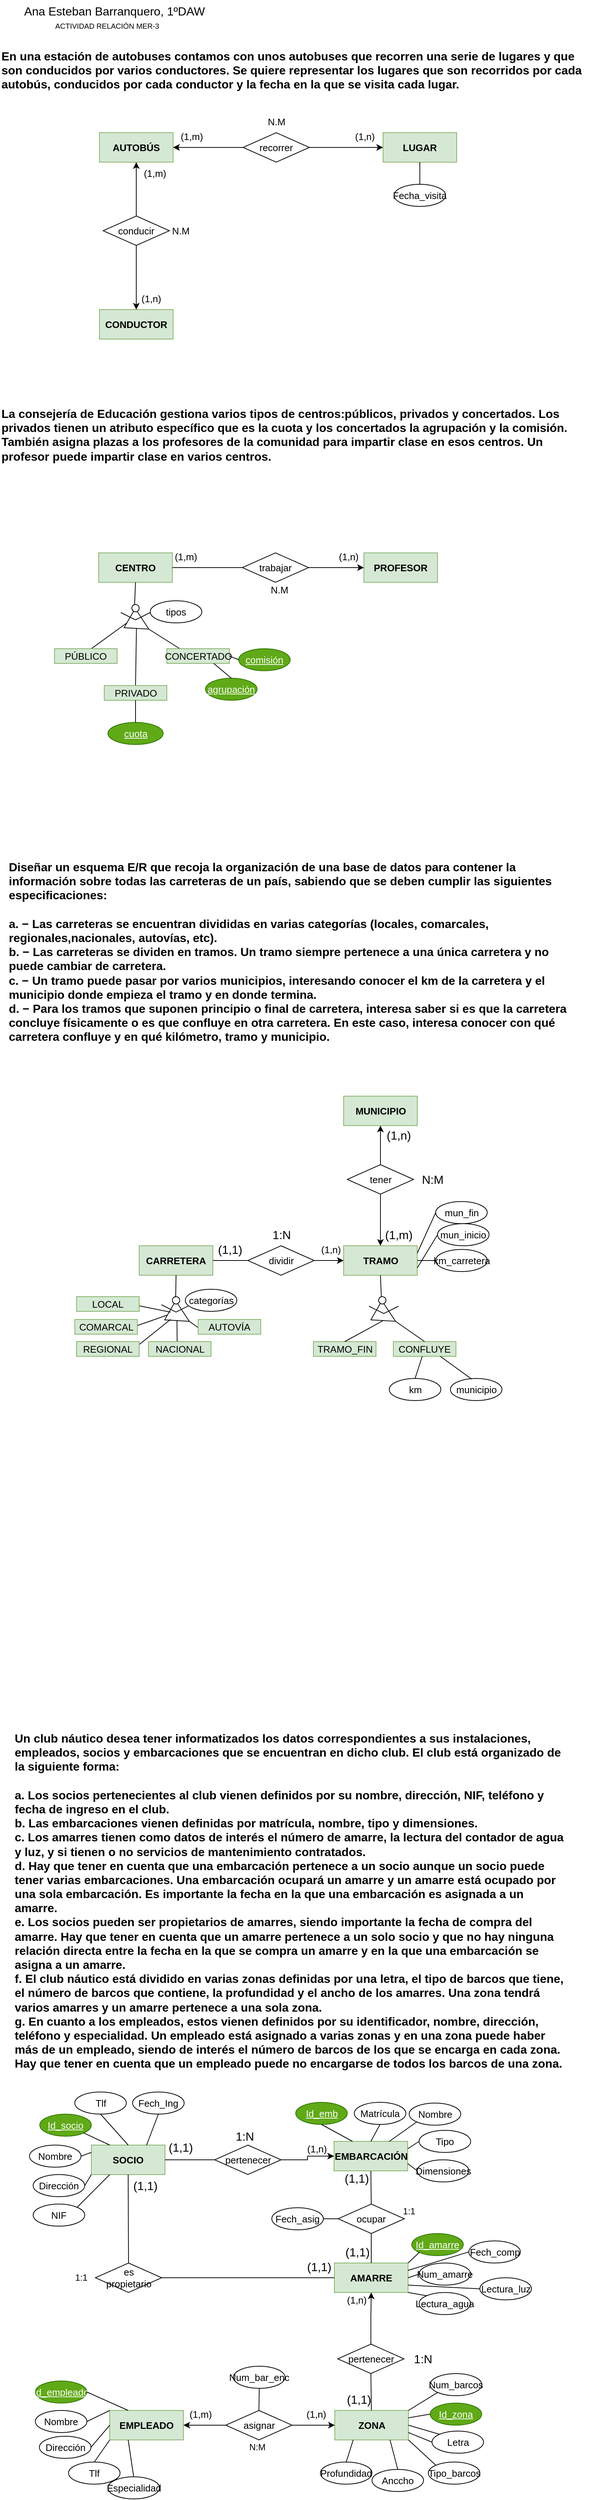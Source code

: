 <mxfile version="24.7.8">
  <diagram name="Página-1" id="GBdsa6oY2ruxOQK7lMJR">
    <mxGraphModel dx="1434" dy="844" grid="1" gridSize="10" guides="1" tooltips="1" connect="1" arrows="1" fold="1" page="1" pageScale="1" pageWidth="827" pageHeight="1169" math="0" shadow="0">
      <root>
        <mxCell id="0" />
        <mxCell id="1" parent="0" />
        <mxCell id="sHLRZq4tkxPOw2pTHBbe-1" value="En una estación de autobuses contamos con unos autobuses que recorren una serie de lugares y que son conducidos por varios conductores. Se quiere representar los lugares que son recorridos por cada autobús, conducidos por cada conductor y la fecha en la que se visita cada lugar." style="text;whiteSpace=wrap;html=1;fontSize=16;fontStyle=1" parent="1" vertex="1">
          <mxGeometry x="20" y="100" width="800" height="70" as="geometry" />
        </mxCell>
        <mxCell id="sHLRZq4tkxPOw2pTHBbe-2" value="Ana Esteban Barranquero, 1ºDAW" style="text;html=1;align=center;verticalAlign=middle;resizable=0;points=[];autosize=1;strokeColor=none;fillColor=none;fontSize=16;" parent="1" vertex="1">
          <mxGeometry x="40" y="40" width="270" height="30" as="geometry" />
        </mxCell>
        <mxCell id="sHLRZq4tkxPOw2pTHBbe-3" value="ACTIVIDAD RELACIÓN MER-3" style="text;html=1;align=center;verticalAlign=middle;resizable=0;points=[];autosize=1;strokeColor=none;fillColor=none;fontSize=10;" parent="1" vertex="1">
          <mxGeometry x="85" y="60" width="160" height="30" as="geometry" />
        </mxCell>
        <mxCell id="sHLRZq4tkxPOw2pTHBbe-4" value="CONDUCTOR" style="whiteSpace=wrap;html=1;align=center;fontSize=13;fillColor=#d5e8d4;strokeColor=#82b366;fontStyle=1" parent="1" vertex="1">
          <mxGeometry x="155" y="460" width="100" height="40" as="geometry" />
        </mxCell>
        <mxCell id="sHLRZq4tkxPOw2pTHBbe-5" value="AUTOBÚS" style="whiteSpace=wrap;html=1;align=center;fontSize=13;fillColor=#d5e8d4;strokeColor=#82b366;fontStyle=1" parent="1" vertex="1">
          <mxGeometry x="155" y="220" width="100" height="40" as="geometry" />
        </mxCell>
        <mxCell id="sHLRZq4tkxPOw2pTHBbe-6" value="LUGAR" style="whiteSpace=wrap;html=1;align=center;fontSize=13;fillColor=#d5e8d4;strokeColor=#82b366;fontStyle=1" parent="1" vertex="1">
          <mxGeometry x="540" y="220" width="100" height="40" as="geometry" />
        </mxCell>
        <mxCell id="sHLRZq4tkxPOw2pTHBbe-7" value="recorrer" style="shape=rhombus;perimeter=rhombusPerimeter;whiteSpace=wrap;html=1;align=center;fontSize=13;" parent="1" vertex="1">
          <mxGeometry x="350" y="220" width="90" height="40" as="geometry" />
        </mxCell>
        <mxCell id="sHLRZq4tkxPOw2pTHBbe-8" value="conducir" style="shape=rhombus;perimeter=rhombusPerimeter;whiteSpace=wrap;html=1;align=center;fontSize=13;" parent="1" vertex="1">
          <mxGeometry x="160" y="333" width="90" height="40" as="geometry" />
        </mxCell>
        <mxCell id="sHLRZq4tkxPOw2pTHBbe-10" value="" style="endArrow=classic;html=1;rounded=0;fontSize=13;exitX=1;exitY=0.5;exitDx=0;exitDy=0;entryX=0;entryY=0.5;entryDx=0;entryDy=0;" parent="1" source="sHLRZq4tkxPOw2pTHBbe-7" target="sHLRZq4tkxPOw2pTHBbe-6" edge="1">
          <mxGeometry width="50" height="50" relative="1" as="geometry">
            <mxPoint x="450" y="360" as="sourcePoint" />
            <mxPoint x="500" y="310" as="targetPoint" />
          </mxGeometry>
        </mxCell>
        <mxCell id="sHLRZq4tkxPOw2pTHBbe-11" value="(1,n)" style="text;html=1;align=center;verticalAlign=middle;resizable=0;points=[];autosize=1;strokeColor=none;fillColor=none;fontSize=13;" parent="1" vertex="1">
          <mxGeometry x="490" y="210" width="50" height="30" as="geometry" />
        </mxCell>
        <mxCell id="sHLRZq4tkxPOw2pTHBbe-12" value="" style="endArrow=classic;html=1;rounded=0;fontSize=13;exitX=0;exitY=0.5;exitDx=0;exitDy=0;entryX=1;entryY=0.5;entryDx=0;entryDy=0;" parent="1" source="sHLRZq4tkxPOw2pTHBbe-7" target="sHLRZq4tkxPOw2pTHBbe-5" edge="1">
          <mxGeometry width="50" height="50" relative="1" as="geometry">
            <mxPoint x="450" y="360" as="sourcePoint" />
            <mxPoint x="500" y="310" as="targetPoint" />
          </mxGeometry>
        </mxCell>
        <mxCell id="sHLRZq4tkxPOw2pTHBbe-13" value="(1,m)" style="text;html=1;align=center;verticalAlign=middle;resizable=0;points=[];autosize=1;strokeColor=none;fillColor=none;fontSize=13;" parent="1" vertex="1">
          <mxGeometry x="255" y="210" width="50" height="30" as="geometry" />
        </mxCell>
        <mxCell id="sHLRZq4tkxPOw2pTHBbe-14" value="N.M" style="text;html=1;align=center;verticalAlign=middle;resizable=0;points=[];autosize=1;strokeColor=none;fillColor=none;fontSize=13;" parent="1" vertex="1">
          <mxGeometry x="370" y="190" width="50" height="30" as="geometry" />
        </mxCell>
        <mxCell id="sHLRZq4tkxPOw2pTHBbe-15" value="" style="endArrow=classic;html=1;rounded=0;fontSize=13;exitX=0.5;exitY=1;exitDx=0;exitDy=0;" parent="1" source="sHLRZq4tkxPOw2pTHBbe-8" target="sHLRZq4tkxPOw2pTHBbe-4" edge="1">
          <mxGeometry width="50" height="50" relative="1" as="geometry">
            <mxPoint x="450" y="360" as="sourcePoint" />
            <mxPoint x="500" y="310" as="targetPoint" />
          </mxGeometry>
        </mxCell>
        <mxCell id="sHLRZq4tkxPOw2pTHBbe-16" value="(1,n)" style="text;html=1;align=center;verticalAlign=middle;resizable=0;points=[];autosize=1;strokeColor=none;fillColor=none;fontSize=13;" parent="1" vertex="1">
          <mxGeometry x="200" y="430" width="50" height="30" as="geometry" />
        </mxCell>
        <mxCell id="sHLRZq4tkxPOw2pTHBbe-17" value="" style="endArrow=classic;html=1;rounded=0;fontSize=13;exitX=0.5;exitY=0;exitDx=0;exitDy=0;entryX=0.5;entryY=1;entryDx=0;entryDy=0;" parent="1" source="sHLRZq4tkxPOw2pTHBbe-8" target="sHLRZq4tkxPOw2pTHBbe-5" edge="1">
          <mxGeometry width="50" height="50" relative="1" as="geometry">
            <mxPoint x="450" y="360" as="sourcePoint" />
            <mxPoint x="500" y="310" as="targetPoint" />
          </mxGeometry>
        </mxCell>
        <mxCell id="sHLRZq4tkxPOw2pTHBbe-18" value="(1,m)" style="text;html=1;align=center;verticalAlign=middle;resizable=0;points=[];autosize=1;strokeColor=none;fillColor=none;fontSize=13;" parent="1" vertex="1">
          <mxGeometry x="205" y="260" width="50" height="30" as="geometry" />
        </mxCell>
        <mxCell id="sHLRZq4tkxPOw2pTHBbe-19" value="N.M" style="text;html=1;align=center;verticalAlign=middle;resizable=0;points=[];autosize=1;strokeColor=none;fillColor=none;fontSize=13;" parent="1" vertex="1">
          <mxGeometry x="240" y="338" width="50" height="30" as="geometry" />
        </mxCell>
        <mxCell id="sHLRZq4tkxPOw2pTHBbe-24" value="Fecha_visita" style="ellipse;whiteSpace=wrap;html=1;align=center;fontSize=13;" parent="1" vertex="1">
          <mxGeometry x="555" y="290" width="70" height="30" as="geometry" />
        </mxCell>
        <mxCell id="sHLRZq4tkxPOw2pTHBbe-36" value="" style="endArrow=none;html=1;rounded=0;fontSize=13;exitX=0.5;exitY=1;exitDx=0;exitDy=0;entryX=0.5;entryY=0;entryDx=0;entryDy=0;" parent="1" source="sHLRZq4tkxPOw2pTHBbe-6" target="sHLRZq4tkxPOw2pTHBbe-24" edge="1">
          <mxGeometry relative="1" as="geometry">
            <mxPoint x="390" y="340" as="sourcePoint" />
            <mxPoint x="550" y="340" as="targetPoint" />
          </mxGeometry>
        </mxCell>
        <mxCell id="sHLRZq4tkxPOw2pTHBbe-39" value="La consejería de Educación gestiona varios tipos de centros:públicos, privados y concertados. Los privados tienen un atributo específico que es la cuota y los concertados la agrupación y la comisión. También asigna plazas a los profesores de la comunidad para impartir clase en esos centros. Un profesor puede impartir clase en varios centros." style="text;whiteSpace=wrap;html=1;fontSize=16;fontStyle=1" parent="1" vertex="1">
          <mxGeometry x="20" y="585" width="780" height="90" as="geometry" />
        </mxCell>
        <mxCell id="sHLRZq4tkxPOw2pTHBbe-40" value="CENTRO" style="whiteSpace=wrap;html=1;align=center;fontSize=13;fillColor=#d5e8d4;strokeColor=#82b366;fontStyle=1" parent="1" vertex="1">
          <mxGeometry x="154" y="790" width="100" height="40" as="geometry" />
        </mxCell>
        <mxCell id="sHLRZq4tkxPOw2pTHBbe-41" value="PROFESOR" style="whiteSpace=wrap;html=1;align=center;fontSize=13;fillColor=#d5e8d4;strokeColor=#82b366;fontStyle=1" parent="1" vertex="1">
          <mxGeometry x="514" y="790" width="100" height="40" as="geometry" />
        </mxCell>
        <mxCell id="sHLRZq4tkxPOw2pTHBbe-43" value="" style="triangle;whiteSpace=wrap;html=1;fontSize=16;rotation=30;" parent="1" vertex="1">
          <mxGeometry x="194" y="871" width="30" height="30" as="geometry" />
        </mxCell>
        <mxCell id="sHLRZq4tkxPOw2pTHBbe-45" value="" style="ellipse;whiteSpace=wrap;html=1;aspect=fixed;fontSize=16;rotation=-15;" parent="1" vertex="1">
          <mxGeometry x="199" y="860" width="10" height="10" as="geometry" />
        </mxCell>
        <mxCell id="sHLRZq4tkxPOw2pTHBbe-47" value="" style="endArrow=none;html=1;rounded=0;fontSize=16;entryX=0.5;entryY=1;entryDx=0;entryDy=0;exitX=0.5;exitY=0;exitDx=0;exitDy=0;" parent="1" source="sHLRZq4tkxPOw2pTHBbe-45" target="sHLRZq4tkxPOw2pTHBbe-40" edge="1">
          <mxGeometry width="50" height="50" relative="1" as="geometry">
            <mxPoint x="174" y="860" as="sourcePoint" />
            <mxPoint x="604" y="680" as="targetPoint" />
          </mxGeometry>
        </mxCell>
        <mxCell id="sHLRZq4tkxPOw2pTHBbe-51" value="" style="endArrow=none;html=1;rounded=0;fontSize=16;" parent="1" edge="1">
          <mxGeometry relative="1" as="geometry">
            <mxPoint x="184" y="871" as="sourcePoint" />
            <mxPoint x="224" y="871" as="targetPoint" />
            <Array as="points">
              <mxPoint x="204" y="881" />
            </Array>
          </mxGeometry>
        </mxCell>
        <mxCell id="sHLRZq4tkxPOw2pTHBbe-54" value="" style="endArrow=none;html=1;rounded=0;fontSize=16;exitX=0.5;exitY=1;exitDx=0;exitDy=0;" parent="1" source="sHLRZq4tkxPOw2pTHBbe-43" edge="1">
          <mxGeometry relative="1" as="geometry">
            <mxPoint x="174" y="940" as="sourcePoint" />
            <mxPoint x="204" y="970" as="targetPoint" />
          </mxGeometry>
        </mxCell>
        <mxCell id="sHLRZq4tkxPOw2pTHBbe-56" value="" style="endArrow=none;html=1;rounded=0;fontSize=16;exitX=1;exitY=0.5;exitDx=0;exitDy=0;" parent="1" source="sHLRZq4tkxPOw2pTHBbe-43" edge="1">
          <mxGeometry relative="1" as="geometry">
            <mxPoint x="494" y="700" as="sourcePoint" />
            <mxPoint x="264" y="920" as="targetPoint" />
          </mxGeometry>
        </mxCell>
        <mxCell id="sHLRZq4tkxPOw2pTHBbe-57" value="" style="endArrow=none;html=1;rounded=0;fontSize=16;exitX=0;exitY=0.75;exitDx=0;exitDy=0;" parent="1" source="sHLRZq4tkxPOw2pTHBbe-43" edge="1">
          <mxGeometry relative="1" as="geometry">
            <mxPoint x="154" y="880" as="sourcePoint" />
            <mxPoint x="144" y="920" as="targetPoint" />
          </mxGeometry>
        </mxCell>
        <mxCell id="sHLRZq4tkxPOw2pTHBbe-58" value="PÚBLICO" style="whiteSpace=wrap;html=1;align=center;fontSize=13;fillColor=#d5e8d4;strokeColor=#82b366;fontStyle=0" parent="1" vertex="1">
          <mxGeometry x="94" y="920" width="85" height="20" as="geometry" />
        </mxCell>
        <mxCell id="sHLRZq4tkxPOw2pTHBbe-59" value="PRIVADO" style="whiteSpace=wrap;html=1;align=center;fontSize=13;fillColor=#d5e8d4;strokeColor=#82b366;fontStyle=0" parent="1" vertex="1">
          <mxGeometry x="161.5" y="970" width="85" height="20" as="geometry" />
        </mxCell>
        <mxCell id="sHLRZq4tkxPOw2pTHBbe-60" value="CONCERTADO" style="whiteSpace=wrap;html=1;align=center;fontSize=13;fillColor=#d5e8d4;strokeColor=#82b366;fontStyle=0" parent="1" vertex="1">
          <mxGeometry x="246.5" y="920" width="85" height="20" as="geometry" />
        </mxCell>
        <mxCell id="sHLRZq4tkxPOw2pTHBbe-64" value="cuota" style="ellipse;whiteSpace=wrap;html=1;align=center;fontSize=13;fillColor=#60a917;fontColor=#ffffff;strokeColor=#2D7600;fontStyle=4" parent="1" vertex="1">
          <mxGeometry x="166.5" y="1020" width="75" height="30" as="geometry" />
        </mxCell>
        <mxCell id="sHLRZq4tkxPOw2pTHBbe-65" value="agrupación" style="ellipse;whiteSpace=wrap;html=1;align=center;fontSize=13;fillColor=#60a917;fontColor=#ffffff;strokeColor=#2D7600;fontStyle=4" parent="1" vertex="1">
          <mxGeometry x="299" y="960" width="70" height="30" as="geometry" />
        </mxCell>
        <mxCell id="sHLRZq4tkxPOw2pTHBbe-66" value="comisión" style="ellipse;whiteSpace=wrap;html=1;align=center;fontSize=13;fillColor=#60a917;fontColor=#ffffff;strokeColor=#2D7600;fontStyle=4" parent="1" vertex="1">
          <mxGeometry x="344" y="920" width="70" height="30" as="geometry" />
        </mxCell>
        <mxCell id="sHLRZq4tkxPOw2pTHBbe-67" value="" style="endArrow=none;html=1;rounded=0;fontSize=16;exitX=0.5;exitY=0;exitDx=0;exitDy=0;entryX=0.5;entryY=1;entryDx=0;entryDy=0;" parent="1" source="sHLRZq4tkxPOw2pTHBbe-64" target="sHLRZq4tkxPOw2pTHBbe-59" edge="1">
          <mxGeometry relative="1" as="geometry">
            <mxPoint x="494" y="700" as="sourcePoint" />
            <mxPoint x="654" y="700" as="targetPoint" />
          </mxGeometry>
        </mxCell>
        <mxCell id="sHLRZq4tkxPOw2pTHBbe-68" value="" style="endArrow=none;html=1;rounded=0;fontSize=16;exitX=1;exitY=0.5;exitDx=0;exitDy=0;entryX=0;entryY=0.5;entryDx=0;entryDy=0;" parent="1" source="sHLRZq4tkxPOw2pTHBbe-60" target="sHLRZq4tkxPOw2pTHBbe-66" edge="1">
          <mxGeometry relative="1" as="geometry">
            <mxPoint x="494" y="700" as="sourcePoint" />
            <mxPoint x="654" y="700" as="targetPoint" />
          </mxGeometry>
        </mxCell>
        <mxCell id="sHLRZq4tkxPOw2pTHBbe-69" value="" style="endArrow=none;html=1;rounded=0;fontSize=16;exitX=0.75;exitY=1;exitDx=0;exitDy=0;entryX=0.5;entryY=0;entryDx=0;entryDy=0;" parent="1" source="sHLRZq4tkxPOw2pTHBbe-60" target="sHLRZq4tkxPOw2pTHBbe-65" edge="1">
          <mxGeometry relative="1" as="geometry">
            <mxPoint x="494" y="700" as="sourcePoint" />
            <mxPoint x="654" y="700" as="targetPoint" />
          </mxGeometry>
        </mxCell>
        <mxCell id="sHLRZq4tkxPOw2pTHBbe-82" style="edgeStyle=orthogonalEdgeStyle;rounded=0;orthogonalLoop=1;jettySize=auto;html=1;exitX=1;exitY=0.5;exitDx=0;exitDy=0;entryX=0;entryY=0.5;entryDx=0;entryDy=0;fontSize=16;" parent="1" source="sHLRZq4tkxPOw2pTHBbe-70" target="sHLRZq4tkxPOw2pTHBbe-41" edge="1">
          <mxGeometry relative="1" as="geometry" />
        </mxCell>
        <mxCell id="sHLRZq4tkxPOw2pTHBbe-70" value="trabajar" style="shape=rhombus;perimeter=rhombusPerimeter;whiteSpace=wrap;html=1;align=center;fontSize=13;" parent="1" vertex="1">
          <mxGeometry x="349" y="790" width="90" height="40" as="geometry" />
        </mxCell>
        <mxCell id="sHLRZq4tkxPOw2pTHBbe-77" value="(1,n)" style="text;html=1;align=center;verticalAlign=middle;resizable=0;points=[];autosize=1;strokeColor=none;fillColor=none;fontSize=13;" parent="1" vertex="1">
          <mxGeometry x="468" y="780" width="50" height="30" as="geometry" />
        </mxCell>
        <mxCell id="sHLRZq4tkxPOw2pTHBbe-83" value="" style="endArrow=none;html=1;rounded=0;fontSize=16;exitX=0;exitY=0.5;exitDx=0;exitDy=0;entryX=1;entryY=0.5;entryDx=0;entryDy=0;" parent="1" source="sHLRZq4tkxPOw2pTHBbe-70" target="sHLRZq4tkxPOw2pTHBbe-40" edge="1">
          <mxGeometry width="50" height="50" relative="1" as="geometry">
            <mxPoint x="544" y="780" as="sourcePoint" />
            <mxPoint x="594" y="730" as="targetPoint" />
          </mxGeometry>
        </mxCell>
        <mxCell id="sHLRZq4tkxPOw2pTHBbe-93" value="(1,m)" style="text;html=1;align=center;verticalAlign=middle;resizable=0;points=[];autosize=1;strokeColor=none;fillColor=none;fontSize=13;" parent="1" vertex="1">
          <mxGeometry x="246.5" y="780" width="50" height="30" as="geometry" />
        </mxCell>
        <mxCell id="sHLRZq4tkxPOw2pTHBbe-94" value="N.M" style="text;html=1;align=center;verticalAlign=middle;resizable=0;points=[];autosize=1;strokeColor=none;fillColor=none;fontSize=13;" parent="1" vertex="1">
          <mxGeometry x="374" y="825" width="50" height="30" as="geometry" />
        </mxCell>
        <mxCell id="sHLRZq4tkxPOw2pTHBbe-101" value="Diseñar un esquema E/R que recoja la organización de una base de datos para contener la información sobre todas las carreteras de un país, sabiendo que se deben cumplir las siguientes especificaciones:&lt;br&gt;&lt;br&gt;a. − Las carreteras se encuentran divididas en varias categorías (locales, comarcales, regionales,nacionales, autovías, etc). &lt;br&gt;b. − Las carreteras se dividen en tramos. Un tramo siempre pertenece a una única carretera y no puede cambiar de carretera. &lt;br&gt;c. − Un tramo puede pasar por varios municipios, interesando conocer el km de la carretera y el municipio donde empieza el tramo y en donde termina. &lt;br&gt;d. − Para los tramos que suponen principio o final de carretera, interesa saber si es que la carretera concluye físicamente o es que confluye en otra carretera. En este caso, interesa conocer con qué carretera confluye y en qué kilómetro, tramo y municipio." style="text;whiteSpace=wrap;html=1;fontSize=16;fontStyle=1" parent="1" vertex="1">
          <mxGeometry x="30" y="1200" width="780" height="270" as="geometry" />
        </mxCell>
        <mxCell id="sHLRZq4tkxPOw2pTHBbe-102" value="CARRETERA" style="whiteSpace=wrap;html=1;align=center;fontSize=13;fillColor=#d5e8d4;strokeColor=#82b366;fontStyle=1" parent="1" vertex="1">
          <mxGeometry x="209" y="1730" width="100" height="40" as="geometry" />
        </mxCell>
        <mxCell id="sHLRZq4tkxPOw2pTHBbe-103" value="TRAMO" style="whiteSpace=wrap;html=1;align=center;fontSize=13;fillColor=#d5e8d4;strokeColor=#82b366;fontStyle=1" parent="1" vertex="1">
          <mxGeometry x="486.5" y="1730" width="100" height="40" as="geometry" />
        </mxCell>
        <mxCell id="sHLRZq4tkxPOw2pTHBbe-124" style="edgeStyle=orthogonalEdgeStyle;rounded=0;orthogonalLoop=1;jettySize=auto;html=1;exitX=1;exitY=0.5;exitDx=0;exitDy=0;fontSize=16;" parent="1" source="sHLRZq4tkxPOw2pTHBbe-104" target="sHLRZq4tkxPOw2pTHBbe-103" edge="1">
          <mxGeometry relative="1" as="geometry" />
        </mxCell>
        <mxCell id="sHLRZq4tkxPOw2pTHBbe-104" value="dividir" style="shape=rhombus;perimeter=rhombusPerimeter;whiteSpace=wrap;html=1;align=center;fontSize=13;" parent="1" vertex="1">
          <mxGeometry x="356.5" y="1730" width="90" height="40" as="geometry" />
        </mxCell>
        <mxCell id="sHLRZq4tkxPOw2pTHBbe-107" value="" style="triangle;whiteSpace=wrap;html=1;fontSize=16;rotation=30;" parent="1" vertex="1">
          <mxGeometry x="249" y="1810" width="30" height="30" as="geometry" />
        </mxCell>
        <mxCell id="sHLRZq4tkxPOw2pTHBbe-108" value="" style="ellipse;whiteSpace=wrap;html=1;aspect=fixed;fontSize=16;rotation=-15;" parent="1" vertex="1">
          <mxGeometry x="254" y="1799" width="10" height="10" as="geometry" />
        </mxCell>
        <mxCell id="sHLRZq4tkxPOw2pTHBbe-109" value="" style="endArrow=none;html=1;rounded=0;fontSize=16;" parent="1" edge="1">
          <mxGeometry relative="1" as="geometry">
            <mxPoint x="239.0" y="1810.0" as="sourcePoint" />
            <mxPoint x="279.0" y="1810.0" as="targetPoint" />
            <Array as="points">
              <mxPoint x="259" y="1820" />
            </Array>
          </mxGeometry>
        </mxCell>
        <mxCell id="sHLRZq4tkxPOw2pTHBbe-110" value="" style="endArrow=none;html=1;rounded=0;fontSize=16;exitX=0.5;exitY=1;exitDx=0;exitDy=0;" parent="1" source="sHLRZq4tkxPOw2pTHBbe-102" edge="1">
          <mxGeometry width="50" height="50" relative="1" as="geometry">
            <mxPoint x="511.5" y="1630" as="sourcePoint" />
            <mxPoint x="258.5" y="1800" as="targetPoint" />
          </mxGeometry>
        </mxCell>
        <mxCell id="sHLRZq4tkxPOw2pTHBbe-111" value="" style="endArrow=none;html=1;rounded=0;fontSize=16;entryX=0;entryY=0.75;entryDx=0;entryDy=0;" parent="1" target="sHLRZq4tkxPOw2pTHBbe-107" edge="1">
          <mxGeometry width="50" height="50" relative="1" as="geometry">
            <mxPoint x="201.5" y="1840" as="sourcePoint" />
            <mxPoint x="241.5" y="1850" as="targetPoint" />
          </mxGeometry>
        </mxCell>
        <mxCell id="sHLRZq4tkxPOw2pTHBbe-112" value="" style="endArrow=none;html=1;rounded=0;fontSize=16;exitX=0.5;exitY=1;exitDx=0;exitDy=0;" parent="1" source="sHLRZq4tkxPOw2pTHBbe-107" edge="1">
          <mxGeometry width="50" height="50" relative="1" as="geometry">
            <mxPoint x="511.5" y="1750" as="sourcePoint" />
            <mxPoint x="260.5" y="1860" as="targetPoint" />
          </mxGeometry>
        </mxCell>
        <mxCell id="sHLRZq4tkxPOw2pTHBbe-113" value="" style="endArrow=none;html=1;rounded=0;fontSize=16;exitX=1;exitY=0.5;exitDx=0;exitDy=0;" parent="1" source="sHLRZq4tkxPOw2pTHBbe-107" edge="1">
          <mxGeometry width="50" height="50" relative="1" as="geometry">
            <mxPoint x="511.5" y="1750" as="sourcePoint" />
            <mxPoint x="301.5" y="1850" as="targetPoint" />
          </mxGeometry>
        </mxCell>
        <mxCell id="sHLRZq4tkxPOw2pTHBbe-114" value="" style="endArrow=none;html=1;rounded=0;fontSize=16;" parent="1" edge="1">
          <mxGeometry width="50" height="50" relative="1" as="geometry">
            <mxPoint x="251.5" y="1830" as="sourcePoint" />
            <mxPoint x="201.5" y="1870" as="targetPoint" />
          </mxGeometry>
        </mxCell>
        <mxCell id="sHLRZq4tkxPOw2pTHBbe-115" value="" style="endArrow=none;html=1;rounded=0;fontSize=16;" parent="1" edge="1">
          <mxGeometry width="50" height="50" relative="1" as="geometry">
            <mxPoint x="251.5" y="1820" as="sourcePoint" />
            <mxPoint x="201.5" y="1810" as="targetPoint" />
          </mxGeometry>
        </mxCell>
        <mxCell id="sHLRZq4tkxPOw2pTHBbe-116" value="LOCAL" style="whiteSpace=wrap;html=1;align=center;fontSize=13;fillColor=#d5e8d4;strokeColor=#82b366;fontStyle=0" parent="1" vertex="1">
          <mxGeometry x="124" y="1799" width="85" height="20" as="geometry" />
        </mxCell>
        <mxCell id="sHLRZq4tkxPOw2pTHBbe-117" value="COMARCAL" style="whiteSpace=wrap;html=1;align=center;fontSize=13;fillColor=#d5e8d4;strokeColor=#82b366;fontStyle=0" parent="1" vertex="1">
          <mxGeometry x="121.5" y="1830" width="85" height="20" as="geometry" />
        </mxCell>
        <mxCell id="sHLRZq4tkxPOw2pTHBbe-118" value="REGIONAL" style="whiteSpace=wrap;html=1;align=center;fontSize=13;fillColor=#d5e8d4;strokeColor=#82b366;fontStyle=0" parent="1" vertex="1">
          <mxGeometry x="124" y="1860" width="85" height="20" as="geometry" />
        </mxCell>
        <mxCell id="sHLRZq4tkxPOw2pTHBbe-119" value="NACIONAL" style="whiteSpace=wrap;html=1;align=center;fontSize=13;fillColor=#d5e8d4;strokeColor=#82b366;fontStyle=0" parent="1" vertex="1">
          <mxGeometry x="221.5" y="1860" width="85" height="20" as="geometry" />
        </mxCell>
        <mxCell id="sHLRZq4tkxPOw2pTHBbe-120" value="AUTOVÍA" style="whiteSpace=wrap;html=1;align=center;fontSize=13;fillColor=#d5e8d4;strokeColor=#82b366;fontStyle=0" parent="1" vertex="1">
          <mxGeometry x="289" y="1830" width="85" height="20" as="geometry" />
        </mxCell>
        <mxCell id="sHLRZq4tkxPOw2pTHBbe-122" value="tipos" style="ellipse;whiteSpace=wrap;html=1;align=center;fontSize=13;" parent="1" vertex="1">
          <mxGeometry x="224" y="855" width="70" height="30" as="geometry" />
        </mxCell>
        <mxCell id="sHLRZq4tkxPOw2pTHBbe-123" value="categorías" style="ellipse;whiteSpace=wrap;html=1;align=center;fontSize=13;" parent="1" vertex="1">
          <mxGeometry x="271.5" y="1789" width="70" height="30" as="geometry" />
        </mxCell>
        <mxCell id="sHLRZq4tkxPOw2pTHBbe-125" value="(1,n)" style="text;html=1;align=center;verticalAlign=middle;resizable=0;points=[];autosize=1;strokeColor=none;fillColor=none;fontSize=13;" parent="1" vertex="1">
          <mxGeometry x="443.5" y="1720" width="50" height="30" as="geometry" />
        </mxCell>
        <mxCell id="sHLRZq4tkxPOw2pTHBbe-126" value="" style="endArrow=none;html=1;rounded=0;fontSize=16;exitX=0;exitY=0.5;exitDx=0;exitDy=0;entryX=1;entryY=0.5;entryDx=0;entryDy=0;" parent="1" source="sHLRZq4tkxPOw2pTHBbe-104" target="sHLRZq4tkxPOw2pTHBbe-102" edge="1">
          <mxGeometry width="50" height="50" relative="1" as="geometry">
            <mxPoint x="511.5" y="1690" as="sourcePoint" />
            <mxPoint x="561.5" y="1640" as="targetPoint" />
          </mxGeometry>
        </mxCell>
        <mxCell id="sHLRZq4tkxPOw2pTHBbe-127" value="(1,1)" style="text;html=1;align=center;verticalAlign=middle;resizable=0;points=[];autosize=1;strokeColor=none;fillColor=none;fontSize=16;" parent="1" vertex="1">
          <mxGeometry x="301.5" y="1720" width="60" height="30" as="geometry" />
        </mxCell>
        <mxCell id="sHLRZq4tkxPOw2pTHBbe-128" value="1:N" style="text;html=1;align=center;verticalAlign=middle;resizable=0;points=[];autosize=1;strokeColor=none;fillColor=none;fontSize=16;" parent="1" vertex="1">
          <mxGeometry x="376.5" y="1700" width="50" height="30" as="geometry" />
        </mxCell>
        <mxCell id="sHLRZq4tkxPOw2pTHBbe-131" value="km_carretera" style="ellipse;whiteSpace=wrap;html=1;align=center;fontSize=13;" parent="1" vertex="1">
          <mxGeometry x="611.5" y="1735" width="70" height="30" as="geometry" />
        </mxCell>
        <mxCell id="sHLRZq4tkxPOw2pTHBbe-137" value="" style="triangle;whiteSpace=wrap;html=1;fontSize=16;rotation=30;" parent="1" vertex="1">
          <mxGeometry x="529" y="1810" width="30" height="30" as="geometry" />
        </mxCell>
        <mxCell id="sHLRZq4tkxPOw2pTHBbe-138" value="" style="ellipse;whiteSpace=wrap;html=1;aspect=fixed;fontSize=16;rotation=-15;" parent="1" vertex="1">
          <mxGeometry x="534" y="1799" width="10" height="10" as="geometry" />
        </mxCell>
        <mxCell id="sHLRZq4tkxPOw2pTHBbe-141" value="" style="endArrow=none;html=1;rounded=0;fontSize=16;exitX=0.5;exitY=1;exitDx=0;exitDy=0;entryX=0.5;entryY=0;entryDx=0;entryDy=0;" parent="1" source="sHLRZq4tkxPOw2pTHBbe-103" target="sHLRZq4tkxPOw2pTHBbe-138" edge="1">
          <mxGeometry width="50" height="50" relative="1" as="geometry">
            <mxPoint x="511.5" y="1690" as="sourcePoint" />
            <mxPoint x="561.5" y="1640" as="targetPoint" />
          </mxGeometry>
        </mxCell>
        <mxCell id="sHLRZq4tkxPOw2pTHBbe-142" value="" style="endArrow=none;html=1;rounded=0;fontSize=16;exitX=1;exitY=0.5;exitDx=0;exitDy=0;entryX=0;entryY=0.5;entryDx=0;entryDy=0;" parent="1" source="sHLRZq4tkxPOw2pTHBbe-103" target="sHLRZq4tkxPOw2pTHBbe-131" edge="1">
          <mxGeometry width="50" height="50" relative="1" as="geometry">
            <mxPoint x="511.5" y="1690" as="sourcePoint" />
            <mxPoint x="561.5" y="1640" as="targetPoint" />
          </mxGeometry>
        </mxCell>
        <mxCell id="sHLRZq4tkxPOw2pTHBbe-157" value="CONFLUYE" style="whiteSpace=wrap;html=1;align=center;fontSize=13;fillColor=#d5e8d4;strokeColor=#82b366;fontStyle=0" parent="1" vertex="1">
          <mxGeometry x="554" y="1860" width="85" height="20" as="geometry" />
        </mxCell>
        <mxCell id="sHLRZq4tkxPOw2pTHBbe-159" value="TRAMO_FIN" style="whiteSpace=wrap;html=1;align=center;fontSize=13;fillColor=#d5e8d4;strokeColor=#82b366;fontStyle=0" parent="1" vertex="1">
          <mxGeometry x="445.5" y="1860" width="85" height="20" as="geometry" />
        </mxCell>
        <mxCell id="sHLRZq4tkxPOw2pTHBbe-160" value="" style="endArrow=none;html=1;rounded=0;fontSize=16;exitX=0.5;exitY=0;exitDx=0;exitDy=0;entryX=0.5;entryY=1;entryDx=0;entryDy=0;" parent="1" source="sHLRZq4tkxPOw2pTHBbe-159" target="sHLRZq4tkxPOw2pTHBbe-137" edge="1">
          <mxGeometry width="50" height="50" relative="1" as="geometry">
            <mxPoint x="511.5" y="1690" as="sourcePoint" />
            <mxPoint x="561.5" y="1640" as="targetPoint" />
          </mxGeometry>
        </mxCell>
        <mxCell id="sHLRZq4tkxPOw2pTHBbe-161" value="" style="endArrow=none;html=1;rounded=0;fontSize=16;exitX=0.5;exitY=0;exitDx=0;exitDy=0;entryX=1;entryY=0.5;entryDx=0;entryDy=0;" parent="1" source="sHLRZq4tkxPOw2pTHBbe-157" target="sHLRZq4tkxPOw2pTHBbe-137" edge="1">
          <mxGeometry width="50" height="50" relative="1" as="geometry">
            <mxPoint x="511.5" y="1690" as="sourcePoint" />
            <mxPoint x="561.5" y="1640" as="targetPoint" />
          </mxGeometry>
        </mxCell>
        <mxCell id="sHLRZq4tkxPOw2pTHBbe-166" value="Un club náutico desea tener informatizados los datos correspondientes a sus instalaciones, empleados, socios y embarcaciones que se encuentran en dicho club. El club está organizado de la siguiente forma: &lt;br&gt;&lt;br&gt;a. Los socios pertenecientes al club vienen definidos por su nombre, dirección, NIF, teléfono y fecha de ingreso en el club. &lt;br&gt;b. Las embarcaciones vienen definidas por matrícula, nombre, tipo y dimensiones. &lt;br&gt;c. Los amarres tienen como datos de interés el número de amarre, la lectura del contador de agua y luz, y si tienen o no servicios de mantenimiento contratados. &lt;br&gt;d. Hay que tener en cuenta que una embarcación pertenece a un socio aunque un socio puede tener varias embarcaciones. Una embarcación ocupará un amarre y un amarre está ocupado por una sola embarcación. Es importante la fecha en la que una embarcación es asignada a un amarre. &lt;br&gt;e. Los socios pueden ser propietarios de amarres, siendo importante la fecha de compra del amarre. Hay que tener en cuenta que un amarre pertenece a un solo socio y que no hay ninguna relación directa entre la fecha en la que se compra un amarre y en la que una embarcación se asigna a un amarre. &lt;br&gt;f. El club náutico está dividido en varias zonas definidas por una letra, el tipo de barcos que tiene, el número de barcos que contiene, la profundidad y el ancho de los amarres. Una zona tendrá varios amarres y un amarre pertenece a una sola zona. &lt;br&gt;g. En cuanto a los empleados, estos vienen definidos por su identificador, nombre, dirección, teléfono y especialidad. Un empleado está asignado a varias zonas y en una zona puede haber más de un empleado, siendo de interés el número de barcos de los que se encarga en cada zona. Hay que tener en cuenta que un empleado puede no encargarse de todos los barcos de una zona." style="text;whiteSpace=wrap;html=1;fontSize=16;fontStyle=1" parent="1" vertex="1">
          <mxGeometry x="38" y="2382" width="751" height="540" as="geometry" />
        </mxCell>
        <mxCell id="ZXlOXJpPX-QEp330BX1q-11" value="MUNICIPIO" style="whiteSpace=wrap;html=1;align=center;fontSize=13;fillColor=#d5e8d4;strokeColor=#82b366;fontStyle=1" parent="1" vertex="1">
          <mxGeometry x="486.5" y="1527" width="100" height="40" as="geometry" />
        </mxCell>
        <mxCell id="ZXlOXJpPX-QEp330BX1q-23" style="edgeStyle=orthogonalEdgeStyle;rounded=0;orthogonalLoop=1;jettySize=auto;html=1;exitX=0.5;exitY=0;exitDx=0;exitDy=0;entryX=0.5;entryY=1;entryDx=0;entryDy=0;" parent="1" source="ZXlOXJpPX-QEp330BX1q-22" target="ZXlOXJpPX-QEp330BX1q-11" edge="1">
          <mxGeometry relative="1" as="geometry" />
        </mxCell>
        <mxCell id="ZXlOXJpPX-QEp330BX1q-24" style="edgeStyle=orthogonalEdgeStyle;rounded=0;orthogonalLoop=1;jettySize=auto;html=1;exitX=0.5;exitY=1;exitDx=0;exitDy=0;" parent="1" source="ZXlOXJpPX-QEp330BX1q-22" target="sHLRZq4tkxPOw2pTHBbe-103" edge="1">
          <mxGeometry relative="1" as="geometry" />
        </mxCell>
        <mxCell id="ZXlOXJpPX-QEp330BX1q-22" value="tener" style="shape=rhombus;perimeter=rhombusPerimeter;whiteSpace=wrap;html=1;align=center;fontSize=13;" parent="1" vertex="1">
          <mxGeometry x="491.5" y="1620" width="90" height="40" as="geometry" />
        </mxCell>
        <mxCell id="ZXlOXJpPX-QEp330BX1q-25" value="N:M" style="text;html=1;align=center;verticalAlign=middle;resizable=0;points=[];autosize=1;strokeColor=none;fillColor=none;fontSize=16;" parent="1" vertex="1">
          <mxGeometry x="581.5" y="1625" width="50" height="30" as="geometry" />
        </mxCell>
        <mxCell id="ZXlOXJpPX-QEp330BX1q-26" value="(1,n)" style="text;html=1;align=center;verticalAlign=middle;resizable=0;points=[];autosize=1;strokeColor=none;fillColor=none;fontSize=16;" parent="1" vertex="1">
          <mxGeometry x="530.5" y="1565" width="60" height="30" as="geometry" />
        </mxCell>
        <mxCell id="ZXlOXJpPX-QEp330BX1q-27" value="(1,m)" style="text;html=1;align=center;verticalAlign=middle;resizable=0;points=[];autosize=1;strokeColor=none;fillColor=none;fontSize=16;" parent="1" vertex="1">
          <mxGeometry x="530.5" y="1700" width="60" height="30" as="geometry" />
        </mxCell>
        <mxCell id="ZXlOXJpPX-QEp330BX1q-36" value="SOCIO" style="whiteSpace=wrap;html=1;align=center;fontSize=13;fillColor=#d5e8d4;strokeColor=#82b366;fontStyle=1" parent="1" vertex="1">
          <mxGeometry x="144" y="2950" width="100" height="40" as="geometry" />
        </mxCell>
        <mxCell id="ZXlOXJpPX-QEp330BX1q-37" value="EMBARCACIÓN" style="whiteSpace=wrap;html=1;align=center;fontSize=13;fillColor=#d5e8d4;strokeColor=#82b366;fontStyle=1" parent="1" vertex="1">
          <mxGeometry x="473.5" y="2945" width="100" height="40" as="geometry" />
        </mxCell>
        <mxCell id="ZXlOXJpPX-QEp330BX1q-38" value="AMARRE" style="whiteSpace=wrap;html=1;align=center;fontSize=13;fillColor=#d5e8d4;strokeColor=#82b366;fontStyle=1" parent="1" vertex="1">
          <mxGeometry x="474" y="3110" width="100" height="40" as="geometry" />
        </mxCell>
        <mxCell id="ZXlOXJpPX-QEp330BX1q-39" value="ZONA" style="whiteSpace=wrap;html=1;align=center;fontSize=13;fillColor=#d5e8d4;strokeColor=#82b366;fontStyle=1" parent="1" vertex="1">
          <mxGeometry x="474.5" y="3310" width="100" height="40" as="geometry" />
        </mxCell>
        <mxCell id="ZXlOXJpPX-QEp330BX1q-40" value="EMPLEADO" style="whiteSpace=wrap;html=1;align=center;fontSize=13;fillColor=#d5e8d4;strokeColor=#82b366;fontStyle=1" parent="1" vertex="1">
          <mxGeometry x="169" y="3310" width="100" height="40" as="geometry" />
        </mxCell>
        <mxCell id="ZXlOXJpPX-QEp330BX1q-41" value="Id_socio" style="ellipse;whiteSpace=wrap;html=1;align=center;fontSize=13;fontStyle=4;fillColor=#60a917;fontColor=#ffffff;strokeColor=#2D7600;" parent="1" vertex="1">
          <mxGeometry x="74" y="2908" width="70" height="30" as="geometry" />
        </mxCell>
        <mxCell id="ZXlOXJpPX-QEp330BX1q-42" value="Nombre" style="ellipse;whiteSpace=wrap;html=1;align=center;fontSize=13;" parent="1" vertex="1">
          <mxGeometry x="60" y="2950" width="70" height="30" as="geometry" />
        </mxCell>
        <mxCell id="ZXlOXJpPX-QEp330BX1q-43" value="Dirección" style="ellipse;whiteSpace=wrap;html=1;align=center;fontSize=13;" parent="1" vertex="1">
          <mxGeometry x="65" y="2990" width="70" height="30" as="geometry" />
        </mxCell>
        <mxCell id="ZXlOXJpPX-QEp330BX1q-44" value="NIF" style="ellipse;whiteSpace=wrap;html=1;align=center;fontSize=13;" parent="1" vertex="1">
          <mxGeometry x="65" y="3030" width="70" height="30" as="geometry" />
        </mxCell>
        <mxCell id="ZXlOXJpPX-QEp330BX1q-45" value="Tlf" style="ellipse;whiteSpace=wrap;html=1;align=center;fontSize=13;" parent="1" vertex="1">
          <mxGeometry x="121.5" y="2878" width="70" height="30" as="geometry" />
        </mxCell>
        <mxCell id="ZXlOXJpPX-QEp330BX1q-46" value="Fech_Ing" style="ellipse;whiteSpace=wrap;html=1;align=center;fontSize=13;" parent="1" vertex="1">
          <mxGeometry x="200" y="2878" width="70" height="30" as="geometry" />
        </mxCell>
        <mxCell id="ZXlOXJpPX-QEp330BX1q-47" value="Id_emb" style="ellipse;whiteSpace=wrap;html=1;align=center;fontSize=13;fontStyle=4;fillColor=#60a917;fontColor=#ffffff;strokeColor=#2D7600;" parent="1" vertex="1">
          <mxGeometry x="421.5" y="2892" width="70" height="30" as="geometry" />
        </mxCell>
        <mxCell id="ZXlOXJpPX-QEp330BX1q-48" value="Matrícula" style="ellipse;whiteSpace=wrap;html=1;align=center;fontSize=13;" parent="1" vertex="1">
          <mxGeometry x="501" y="2892" width="70" height="30" as="geometry" />
        </mxCell>
        <mxCell id="ZXlOXJpPX-QEp330BX1q-49" value="Nombre" style="ellipse;whiteSpace=wrap;html=1;align=center;fontSize=13;" parent="1" vertex="1">
          <mxGeometry x="575.5" y="2893" width="70" height="30" as="geometry" />
        </mxCell>
        <mxCell id="ZXlOXJpPX-QEp330BX1q-50" value="Tipo" style="ellipse;whiteSpace=wrap;html=1;align=center;fontSize=13;" parent="1" vertex="1">
          <mxGeometry x="589" y="2930" width="70" height="30" as="geometry" />
        </mxCell>
        <mxCell id="ZXlOXJpPX-QEp330BX1q-51" value="Dimensiones" style="ellipse;whiteSpace=wrap;html=1;align=center;fontSize=13;" parent="1" vertex="1">
          <mxGeometry x="586.5" y="2970" width="70" height="30" as="geometry" />
        </mxCell>
        <mxCell id="ZXlOXJpPX-QEp330BX1q-52" value="Id_amarre" style="ellipse;whiteSpace=wrap;html=1;align=center;fontSize=13;fontStyle=4;fillColor=#60a917;fontColor=#ffffff;strokeColor=#2D7600;" parent="1" vertex="1">
          <mxGeometry x="579" y="3070" width="70" height="30" as="geometry" />
        </mxCell>
        <mxCell id="ZXlOXJpPX-QEp330BX1q-53" value="Num_amarre" style="ellipse;whiteSpace=wrap;html=1;align=center;fontSize=13;" parent="1" vertex="1">
          <mxGeometry x="589" y="3110" width="70" height="30" as="geometry" />
        </mxCell>
        <mxCell id="ZXlOXJpPX-QEp330BX1q-54" value="Lectura_agua" style="ellipse;whiteSpace=wrap;html=1;align=center;fontSize=13;" parent="1" vertex="1">
          <mxGeometry x="589" y="3150" width="70" height="30" as="geometry" />
        </mxCell>
        <mxCell id="ZXlOXJpPX-QEp330BX1q-55" value="Lectura_luz" style="ellipse;whiteSpace=wrap;html=1;align=center;fontSize=13;" parent="1" vertex="1">
          <mxGeometry x="671.5" y="3130" width="70" height="30" as="geometry" />
        </mxCell>
        <mxCell id="ZXlOXJpPX-QEp330BX1q-60" style="edgeStyle=orthogonalEdgeStyle;rounded=0;orthogonalLoop=1;jettySize=auto;html=1;exitX=1;exitY=0.5;exitDx=0;exitDy=0;entryX=0;entryY=0.5;entryDx=0;entryDy=0;" parent="1" source="ZXlOXJpPX-QEp330BX1q-57" target="ZXlOXJpPX-QEp330BX1q-37" edge="1">
          <mxGeometry relative="1" as="geometry" />
        </mxCell>
        <mxCell id="ZXlOXJpPX-QEp330BX1q-57" value="pertenecer" style="shape=rhombus;perimeter=rhombusPerimeter;whiteSpace=wrap;html=1;align=center;fontSize=13;" parent="1" vertex="1">
          <mxGeometry x="311.5" y="2950" width="90" height="40" as="geometry" />
        </mxCell>
        <mxCell id="ZXlOXJpPX-QEp330BX1q-58" value="" style="endArrow=none;html=1;rounded=0;exitX=0;exitY=0.5;exitDx=0;exitDy=0;" parent="1" source="ZXlOXJpPX-QEp330BX1q-57" target="ZXlOXJpPX-QEp330BX1q-36" edge="1">
          <mxGeometry width="50" height="50" relative="1" as="geometry">
            <mxPoint x="335" y="2910" as="sourcePoint" />
            <mxPoint x="385" y="2860" as="targetPoint" />
          </mxGeometry>
        </mxCell>
        <mxCell id="ZXlOXJpPX-QEp330BX1q-59" value="(1,1)" style="text;html=1;align=center;verticalAlign=middle;resizable=0;points=[];autosize=1;strokeColor=none;fillColor=none;fontSize=16;" parent="1" vertex="1">
          <mxGeometry x="235" y="2938" width="60" height="30" as="geometry" />
        </mxCell>
        <mxCell id="ZXlOXJpPX-QEp330BX1q-61" value="(1,n)" style="text;html=1;align=center;verticalAlign=middle;resizable=0;points=[];autosize=1;strokeColor=none;fillColor=none;fontSize=13;" parent="1" vertex="1">
          <mxGeometry x="425" y="2940" width="50" height="30" as="geometry" />
        </mxCell>
        <mxCell id="ZXlOXJpPX-QEp330BX1q-62" value="1:N" style="text;html=1;align=center;verticalAlign=middle;resizable=0;points=[];autosize=1;strokeColor=none;fillColor=none;fontSize=16;" parent="1" vertex="1">
          <mxGeometry x="326.5" y="2923" width="50" height="30" as="geometry" />
        </mxCell>
        <mxCell id="ZXlOXJpPX-QEp330BX1q-63" value="ocupar" style="shape=rhombus;perimeter=rhombusPerimeter;whiteSpace=wrap;html=1;align=center;fontSize=13;" parent="1" vertex="1">
          <mxGeometry x="479" y="3030" width="90" height="40" as="geometry" />
        </mxCell>
        <mxCell id="ZXlOXJpPX-QEp330BX1q-64" value="" style="endArrow=none;html=1;rounded=0;exitX=0.5;exitY=0;exitDx=0;exitDy=0;entryX=0.5;entryY=1;entryDx=0;entryDy=0;" parent="1" source="ZXlOXJpPX-QEp330BX1q-38" target="ZXlOXJpPX-QEp330BX1q-63" edge="1">
          <mxGeometry width="50" height="50" relative="1" as="geometry">
            <mxPoint x="335" y="2910" as="sourcePoint" />
            <mxPoint x="385" y="2860" as="targetPoint" />
          </mxGeometry>
        </mxCell>
        <mxCell id="ZXlOXJpPX-QEp330BX1q-65" value="(1,1)" style="text;html=1;align=center;verticalAlign=middle;resizable=0;points=[];autosize=1;strokeColor=none;fillColor=none;fontSize=16;" parent="1" vertex="1">
          <mxGeometry x="475" y="3080" width="60" height="30" as="geometry" />
        </mxCell>
        <mxCell id="ZXlOXJpPX-QEp330BX1q-66" value="" style="endArrow=none;html=1;rounded=0;exitX=0.5;exitY=0;exitDx=0;exitDy=0;entryX=0.5;entryY=1;entryDx=0;entryDy=0;" parent="1" source="ZXlOXJpPX-QEp330BX1q-63" target="ZXlOXJpPX-QEp330BX1q-37" edge="1">
          <mxGeometry width="50" height="50" relative="1" as="geometry">
            <mxPoint x="305" y="2910" as="sourcePoint" />
            <mxPoint x="355" y="2860" as="targetPoint" />
          </mxGeometry>
        </mxCell>
        <mxCell id="ZXlOXJpPX-QEp330BX1q-67" value="(1,1)" style="text;html=1;align=center;verticalAlign=middle;resizable=0;points=[];autosize=1;strokeColor=none;fillColor=none;fontSize=16;" parent="1" vertex="1">
          <mxGeometry x="473.5" y="2980" width="60" height="30" as="geometry" />
        </mxCell>
        <mxCell id="ZXlOXJpPX-QEp330BX1q-68" value="1:1" style="text;html=1;align=center;verticalAlign=middle;resizable=0;points=[];autosize=1;strokeColor=none;fillColor=none;" parent="1" vertex="1">
          <mxGeometry x="555" y="3025" width="40" height="30" as="geometry" />
        </mxCell>
        <mxCell id="ZXlOXJpPX-QEp330BX1q-69" value="Fech_asig" style="ellipse;whiteSpace=wrap;html=1;align=center;fontSize=13;fontStyle=0;" parent="1" vertex="1">
          <mxGeometry x="389" y="3035" width="70" height="30" as="geometry" />
        </mxCell>
        <mxCell id="ZXlOXJpPX-QEp330BX1q-70" value="" style="endArrow=none;html=1;rounded=0;exitX=1;exitY=0.5;exitDx=0;exitDy=0;" parent="1" source="ZXlOXJpPX-QEp330BX1q-69" target="ZXlOXJpPX-QEp330BX1q-63" edge="1">
          <mxGeometry width="50" height="50" relative="1" as="geometry">
            <mxPoint x="365" y="2910" as="sourcePoint" />
            <mxPoint x="415" y="2860" as="targetPoint" />
          </mxGeometry>
        </mxCell>
        <mxCell id="ZXlOXJpPX-QEp330BX1q-71" value="es&lt;br&gt;propietario" style="shape=rhombus;perimeter=rhombusPerimeter;whiteSpace=wrap;html=1;align=center;fontSize=13;" parent="1" vertex="1">
          <mxGeometry x="149.5" y="3110" width="90" height="40" as="geometry" />
        </mxCell>
        <mxCell id="ZXlOXJpPX-QEp330BX1q-72" value="" style="endArrow=none;html=1;rounded=0;exitX=0.5;exitY=0;exitDx=0;exitDy=0;entryX=0.5;entryY=1;entryDx=0;entryDy=0;" parent="1" source="ZXlOXJpPX-QEp330BX1q-71" target="ZXlOXJpPX-QEp330BX1q-36" edge="1">
          <mxGeometry width="50" height="50" relative="1" as="geometry">
            <mxPoint x="355" y="2900" as="sourcePoint" />
            <mxPoint x="405" y="2850" as="targetPoint" />
          </mxGeometry>
        </mxCell>
        <mxCell id="ZXlOXJpPX-QEp330BX1q-73" value="" style="endArrow=none;html=1;rounded=0;exitX=1;exitY=0.5;exitDx=0;exitDy=0;entryX=0;entryY=0.5;entryDx=0;entryDy=0;" parent="1" source="ZXlOXJpPX-QEp330BX1q-71" target="ZXlOXJpPX-QEp330BX1q-38" edge="1">
          <mxGeometry width="50" height="50" relative="1" as="geometry">
            <mxPoint x="355" y="2900" as="sourcePoint" />
            <mxPoint x="405" y="2850" as="targetPoint" />
          </mxGeometry>
        </mxCell>
        <mxCell id="ZXlOXJpPX-QEp330BX1q-74" value="(1,1)" style="text;html=1;align=center;verticalAlign=middle;resizable=0;points=[];autosize=1;strokeColor=none;fillColor=none;fontSize=16;" parent="1" vertex="1">
          <mxGeometry x="186.5" y="2990" width="60" height="30" as="geometry" />
        </mxCell>
        <mxCell id="ZXlOXJpPX-QEp330BX1q-75" value="(1,1)" style="text;html=1;align=center;verticalAlign=middle;resizable=0;points=[];autosize=1;strokeColor=none;fillColor=none;fontSize=16;" parent="1" vertex="1">
          <mxGeometry x="422.5" y="3100" width="60" height="30" as="geometry" />
        </mxCell>
        <mxCell id="ZXlOXJpPX-QEp330BX1q-76" value="1:1" style="text;html=1;align=center;verticalAlign=middle;resizable=0;points=[];autosize=1;strokeColor=none;fillColor=none;" parent="1" vertex="1">
          <mxGeometry x="110" y="3115" width="40" height="30" as="geometry" />
        </mxCell>
        <mxCell id="ZXlOXJpPX-QEp330BX1q-77" value="Fech_comp" style="ellipse;whiteSpace=wrap;html=1;align=center;fontSize=13;fontStyle=0;" parent="1" vertex="1">
          <mxGeometry x="656.5" y="3080" width="70" height="30" as="geometry" />
        </mxCell>
        <mxCell id="ZXlOXJpPX-QEp330BX1q-80" style="edgeStyle=orthogonalEdgeStyle;rounded=0;orthogonalLoop=1;jettySize=auto;html=1;exitX=0.5;exitY=0;exitDx=0;exitDy=0;" parent="1" source="ZXlOXJpPX-QEp330BX1q-78" target="ZXlOXJpPX-QEp330BX1q-38" edge="1">
          <mxGeometry relative="1" as="geometry" />
        </mxCell>
        <mxCell id="ZXlOXJpPX-QEp330BX1q-78" value="pertenecer" style="shape=rhombus;perimeter=rhombusPerimeter;whiteSpace=wrap;html=1;align=center;fontSize=13;" parent="1" vertex="1">
          <mxGeometry x="478.5" y="3220" width="90" height="40" as="geometry" />
        </mxCell>
        <mxCell id="ZXlOXJpPX-QEp330BX1q-79" value="1:N" style="text;html=1;align=center;verticalAlign=middle;resizable=0;points=[];autosize=1;strokeColor=none;fillColor=none;fontSize=16;" parent="1" vertex="1">
          <mxGeometry x="568.5" y="3225" width="50" height="30" as="geometry" />
        </mxCell>
        <mxCell id="ZXlOXJpPX-QEp330BX1q-81" value="(1,n)" style="text;html=1;align=center;verticalAlign=middle;resizable=0;points=[];autosize=1;strokeColor=none;fillColor=none;fontSize=13;" parent="1" vertex="1">
          <mxGeometry x="478.5" y="3145" width="50" height="30" as="geometry" />
        </mxCell>
        <mxCell id="ZXlOXJpPX-QEp330BX1q-82" value="" style="endArrow=none;html=1;rounded=0;entryX=0.5;entryY=1;entryDx=0;entryDy=0;" parent="1" source="ZXlOXJpPX-QEp330BX1q-39" target="ZXlOXJpPX-QEp330BX1q-78" edge="1">
          <mxGeometry width="50" height="50" relative="1" as="geometry">
            <mxPoint x="395" y="3020" as="sourcePoint" />
            <mxPoint x="445" y="2970" as="targetPoint" />
          </mxGeometry>
        </mxCell>
        <mxCell id="ZXlOXJpPX-QEp330BX1q-83" value="(1,1)" style="text;html=1;align=center;verticalAlign=middle;resizable=0;points=[];autosize=1;strokeColor=none;fillColor=none;fontSize=16;" parent="1" vertex="1">
          <mxGeometry x="476.5" y="3280" width="60" height="30" as="geometry" />
        </mxCell>
        <mxCell id="ZXlOXJpPX-QEp330BX1q-84" value="Id_zona" style="ellipse;whiteSpace=wrap;html=1;align=center;fontSize=13;fontStyle=4;fillColor=#60a917;fontColor=#ffffff;strokeColor=#2D7600;" parent="1" vertex="1">
          <mxGeometry x="604" y="3300" width="70" height="30" as="geometry" />
        </mxCell>
        <mxCell id="ZXlOXJpPX-QEp330BX1q-85" value="Letra" style="ellipse;whiteSpace=wrap;html=1;align=center;fontSize=13;" parent="1" vertex="1">
          <mxGeometry x="606.5" y="3338" width="70" height="30" as="geometry" />
        </mxCell>
        <mxCell id="ZXlOXJpPX-QEp330BX1q-86" value="Tipo_barcos" style="ellipse;whiteSpace=wrap;html=1;align=center;fontSize=13;" parent="1" vertex="1">
          <mxGeometry x="601.5" y="3380" width="70" height="30" as="geometry" />
        </mxCell>
        <mxCell id="ZXlOXJpPX-QEp330BX1q-87" value="Num_bar_enc" style="ellipse;whiteSpace=wrap;html=1;align=center;fontSize=13;" parent="1" vertex="1">
          <mxGeometry x="337" y="3250" width="70" height="30" as="geometry" />
        </mxCell>
        <mxCell id="ZXlOXJpPX-QEp330BX1q-88" value="Profundidad" style="ellipse;whiteSpace=wrap;html=1;align=center;fontSize=13;" parent="1" vertex="1">
          <mxGeometry x="455" y="3380" width="70" height="30" as="geometry" />
        </mxCell>
        <mxCell id="ZXlOXJpPX-QEp330BX1q-89" value="Anccho" style="ellipse;whiteSpace=wrap;html=1;align=center;fontSize=13;" parent="1" vertex="1">
          <mxGeometry x="525" y="3390" width="70" height="30" as="geometry" />
        </mxCell>
        <mxCell id="ZXlOXJpPX-QEp330BX1q-90" value="Id_empleado" style="ellipse;whiteSpace=wrap;html=1;align=center;fontSize=13;fontStyle=4;fillColor=#60a917;fontColor=#ffffff;strokeColor=#2D7600;" parent="1" vertex="1">
          <mxGeometry x="68" y="3270" width="70" height="30" as="geometry" />
        </mxCell>
        <mxCell id="ZXlOXJpPX-QEp330BX1q-91" value="Nombre" style="ellipse;whiteSpace=wrap;html=1;align=center;fontSize=13;" parent="1" vertex="1">
          <mxGeometry x="68" y="3310" width="70" height="30" as="geometry" />
        </mxCell>
        <mxCell id="ZXlOXJpPX-QEp330BX1q-92" value="Dirección" style="ellipse;whiteSpace=wrap;html=1;align=center;fontSize=13;" parent="1" vertex="1">
          <mxGeometry x="73.5" y="3345" width="70" height="30" as="geometry" />
        </mxCell>
        <mxCell id="ZXlOXJpPX-QEp330BX1q-93" value="Tlf" style="ellipse;whiteSpace=wrap;html=1;align=center;fontSize=13;" parent="1" vertex="1">
          <mxGeometry x="113" y="3380" width="70" height="30" as="geometry" />
        </mxCell>
        <mxCell id="ZXlOXJpPX-QEp330BX1q-94" value="Especialidad" style="ellipse;whiteSpace=wrap;html=1;align=center;fontSize=13;" parent="1" vertex="1">
          <mxGeometry x="166.5" y="3400" width="70" height="30" as="geometry" />
        </mxCell>
        <mxCell id="ZXlOXJpPX-QEp330BX1q-96" style="edgeStyle=orthogonalEdgeStyle;rounded=0;orthogonalLoop=1;jettySize=auto;html=1;exitX=1;exitY=0.5;exitDx=0;exitDy=0;" parent="1" source="ZXlOXJpPX-QEp330BX1q-95" target="ZXlOXJpPX-QEp330BX1q-39" edge="1">
          <mxGeometry relative="1" as="geometry" />
        </mxCell>
        <mxCell id="ZXlOXJpPX-QEp330BX1q-98" style="edgeStyle=orthogonalEdgeStyle;rounded=0;orthogonalLoop=1;jettySize=auto;html=1;exitX=0;exitY=0.5;exitDx=0;exitDy=0;" parent="1" source="ZXlOXJpPX-QEp330BX1q-95" target="ZXlOXJpPX-QEp330BX1q-40" edge="1">
          <mxGeometry relative="1" as="geometry" />
        </mxCell>
        <mxCell id="ZXlOXJpPX-QEp330BX1q-95" value="asignar" style="shape=rhombus;perimeter=rhombusPerimeter;whiteSpace=wrap;html=1;align=center;fontSize=13;" parent="1" vertex="1">
          <mxGeometry x="326.5" y="3310" width="90" height="40" as="geometry" />
        </mxCell>
        <mxCell id="ZXlOXJpPX-QEp330BX1q-97" value="(1,n)" style="text;html=1;align=center;verticalAlign=middle;resizable=0;points=[];autosize=1;strokeColor=none;fillColor=none;fontSize=13;" parent="1" vertex="1">
          <mxGeometry x="423.5" y="3300" width="50" height="30" as="geometry" />
        </mxCell>
        <mxCell id="ZXlOXJpPX-QEp330BX1q-99" value="N:M" style="text;html=1;align=center;verticalAlign=middle;resizable=0;points=[];autosize=1;strokeColor=none;fillColor=none;" parent="1" vertex="1">
          <mxGeometry x="344" y="3345" width="50" height="30" as="geometry" />
        </mxCell>
        <mxCell id="ZXlOXJpPX-QEp330BX1q-102" value="Num_barcos" style="ellipse;whiteSpace=wrap;html=1;align=center;fontSize=13;" parent="1" vertex="1">
          <mxGeometry x="604" y="3260" width="70" height="30" as="geometry" />
        </mxCell>
        <mxCell id="ZXlOXJpPX-QEp330BX1q-103" value="(1,m)" style="text;html=1;align=center;verticalAlign=middle;resizable=0;points=[];autosize=1;strokeColor=none;fillColor=none;fontSize=13;" parent="1" vertex="1">
          <mxGeometry x="266.5" y="3300" width="50" height="30" as="geometry" />
        </mxCell>
        <mxCell id="ZXlOXJpPX-QEp330BX1q-104" value="" style="endArrow=none;html=1;rounded=0;exitX=0.25;exitY=1;exitDx=0;exitDy=0;entryX=1;entryY=0;entryDx=0;entryDy=0;" parent="1" source="ZXlOXJpPX-QEp330BX1q-36" target="ZXlOXJpPX-QEp330BX1q-44" edge="1">
          <mxGeometry width="50" height="50" relative="1" as="geometry">
            <mxPoint x="685" y="3140" as="sourcePoint" />
            <mxPoint x="735" y="3090" as="targetPoint" />
          </mxGeometry>
        </mxCell>
        <mxCell id="ZXlOXJpPX-QEp330BX1q-105" value="" style="endArrow=none;html=1;rounded=0;exitX=1;exitY=0.5;exitDx=0;exitDy=0;entryX=0;entryY=1;entryDx=0;entryDy=0;" parent="1" source="ZXlOXJpPX-QEp330BX1q-43" target="ZXlOXJpPX-QEp330BX1q-36" edge="1">
          <mxGeometry width="50" height="50" relative="1" as="geometry">
            <mxPoint x="685" y="3140" as="sourcePoint" />
            <mxPoint x="735" y="3090" as="targetPoint" />
          </mxGeometry>
        </mxCell>
        <mxCell id="ZXlOXJpPX-QEp330BX1q-106" value="" style="endArrow=none;html=1;rounded=0;exitX=1;exitY=0.5;exitDx=0;exitDy=0;entryX=0;entryY=0.25;entryDx=0;entryDy=0;" parent="1" source="ZXlOXJpPX-QEp330BX1q-42" target="ZXlOXJpPX-QEp330BX1q-36" edge="1">
          <mxGeometry width="50" height="50" relative="1" as="geometry">
            <mxPoint x="685" y="3140" as="sourcePoint" />
            <mxPoint x="735" y="3090" as="targetPoint" />
          </mxGeometry>
        </mxCell>
        <mxCell id="ZXlOXJpPX-QEp330BX1q-107" value="" style="endArrow=none;html=1;rounded=0;exitX=1;exitY=1;exitDx=0;exitDy=0;entryX=0.25;entryY=0;entryDx=0;entryDy=0;" parent="1" source="ZXlOXJpPX-QEp330BX1q-41" target="ZXlOXJpPX-QEp330BX1q-36" edge="1">
          <mxGeometry width="50" height="50" relative="1" as="geometry">
            <mxPoint x="685" y="3140" as="sourcePoint" />
            <mxPoint x="735" y="3090" as="targetPoint" />
          </mxGeometry>
        </mxCell>
        <mxCell id="ZXlOXJpPX-QEp330BX1q-108" value="" style="endArrow=none;html=1;rounded=0;exitX=0.5;exitY=1;exitDx=0;exitDy=0;entryX=0.5;entryY=0;entryDx=0;entryDy=0;" parent="1" source="ZXlOXJpPX-QEp330BX1q-45" target="ZXlOXJpPX-QEp330BX1q-36" edge="1">
          <mxGeometry width="50" height="50" relative="1" as="geometry">
            <mxPoint x="685" y="3140" as="sourcePoint" />
            <mxPoint x="735" y="3090" as="targetPoint" />
          </mxGeometry>
        </mxCell>
        <mxCell id="ZXlOXJpPX-QEp330BX1q-109" value="" style="endArrow=none;html=1;rounded=0;exitX=0.5;exitY=1;exitDx=0;exitDy=0;entryX=0.75;entryY=0;entryDx=0;entryDy=0;" parent="1" source="ZXlOXJpPX-QEp330BX1q-46" target="ZXlOXJpPX-QEp330BX1q-36" edge="1">
          <mxGeometry width="50" height="50" relative="1" as="geometry">
            <mxPoint x="685" y="3140" as="sourcePoint" />
            <mxPoint x="735" y="3090" as="targetPoint" />
          </mxGeometry>
        </mxCell>
        <mxCell id="ZXlOXJpPX-QEp330BX1q-113" value="" style="endArrow=none;html=1;rounded=0;exitX=0.5;exitY=1;exitDx=0;exitDy=0;entryX=0.25;entryY=0;entryDx=0;entryDy=0;" parent="1" source="ZXlOXJpPX-QEp330BX1q-47" target="ZXlOXJpPX-QEp330BX1q-37" edge="1">
          <mxGeometry width="50" height="50" relative="1" as="geometry">
            <mxPoint x="685" y="3140" as="sourcePoint" />
            <mxPoint x="735" y="3090" as="targetPoint" />
          </mxGeometry>
        </mxCell>
        <mxCell id="ZXlOXJpPX-QEp330BX1q-114" value="" style="endArrow=none;html=1;rounded=0;entryX=0.5;entryY=1;entryDx=0;entryDy=0;exitX=0.5;exitY=0;exitDx=0;exitDy=0;" parent="1" source="ZXlOXJpPX-QEp330BX1q-37" target="ZXlOXJpPX-QEp330BX1q-48" edge="1">
          <mxGeometry width="50" height="50" relative="1" as="geometry">
            <mxPoint x="685" y="3140" as="sourcePoint" />
            <mxPoint x="735" y="3090" as="targetPoint" />
          </mxGeometry>
        </mxCell>
        <mxCell id="ZXlOXJpPX-QEp330BX1q-115" value="" style="endArrow=none;html=1;rounded=0;entryX=0;entryY=1;entryDx=0;entryDy=0;exitX=0.75;exitY=0;exitDx=0;exitDy=0;" parent="1" source="ZXlOXJpPX-QEp330BX1q-37" target="ZXlOXJpPX-QEp330BX1q-49" edge="1">
          <mxGeometry width="50" height="50" relative="1" as="geometry">
            <mxPoint x="685" y="3140" as="sourcePoint" />
            <mxPoint x="735" y="3090" as="targetPoint" />
          </mxGeometry>
        </mxCell>
        <mxCell id="ZXlOXJpPX-QEp330BX1q-116" value="" style="endArrow=none;html=1;rounded=0;entryX=0;entryY=0.5;entryDx=0;entryDy=0;exitX=1;exitY=0.25;exitDx=0;exitDy=0;" parent="1" source="ZXlOXJpPX-QEp330BX1q-37" target="ZXlOXJpPX-QEp330BX1q-50" edge="1">
          <mxGeometry width="50" height="50" relative="1" as="geometry">
            <mxPoint x="685" y="3140" as="sourcePoint" />
            <mxPoint x="735" y="3090" as="targetPoint" />
          </mxGeometry>
        </mxCell>
        <mxCell id="ZXlOXJpPX-QEp330BX1q-117" value="" style="endArrow=none;html=1;rounded=0;entryX=0;entryY=0.5;entryDx=0;entryDy=0;exitX=1;exitY=0.75;exitDx=0;exitDy=0;" parent="1" source="ZXlOXJpPX-QEp330BX1q-37" target="ZXlOXJpPX-QEp330BX1q-51" edge="1">
          <mxGeometry width="50" height="50" relative="1" as="geometry">
            <mxPoint x="685" y="3140" as="sourcePoint" />
            <mxPoint x="735" y="3090" as="targetPoint" />
          </mxGeometry>
        </mxCell>
        <mxCell id="ZXlOXJpPX-QEp330BX1q-118" value="" style="endArrow=none;html=1;rounded=0;exitX=1;exitY=0;exitDx=0;exitDy=0;entryX=0;entryY=1;entryDx=0;entryDy=0;" parent="1" source="ZXlOXJpPX-QEp330BX1q-38" target="ZXlOXJpPX-QEp330BX1q-52" edge="1">
          <mxGeometry width="50" height="50" relative="1" as="geometry">
            <mxPoint x="685" y="3140" as="sourcePoint" />
            <mxPoint x="735" y="3090" as="targetPoint" />
          </mxGeometry>
        </mxCell>
        <mxCell id="ZXlOXJpPX-QEp330BX1q-119" value="" style="endArrow=none;html=1;rounded=0;exitX=1;exitY=0.25;exitDx=0;exitDy=0;entryX=0;entryY=0.5;entryDx=0;entryDy=0;" parent="1" source="ZXlOXJpPX-QEp330BX1q-38" target="ZXlOXJpPX-QEp330BX1q-77" edge="1">
          <mxGeometry width="50" height="50" relative="1" as="geometry">
            <mxPoint x="685" y="3140" as="sourcePoint" />
            <mxPoint x="735" y="3090" as="targetPoint" />
          </mxGeometry>
        </mxCell>
        <mxCell id="ZXlOXJpPX-QEp330BX1q-120" value="" style="endArrow=none;html=1;rounded=0;exitX=1;exitY=0.5;exitDx=0;exitDy=0;entryX=0;entryY=0.5;entryDx=0;entryDy=0;" parent="1" source="ZXlOXJpPX-QEp330BX1q-38" target="ZXlOXJpPX-QEp330BX1q-53" edge="1">
          <mxGeometry width="50" height="50" relative="1" as="geometry">
            <mxPoint x="685" y="3140" as="sourcePoint" />
            <mxPoint x="735" y="3090" as="targetPoint" />
          </mxGeometry>
        </mxCell>
        <mxCell id="ZXlOXJpPX-QEp330BX1q-121" value="" style="endArrow=none;html=1;rounded=0;exitX=1;exitY=0.75;exitDx=0;exitDy=0;entryX=0;entryY=0.5;entryDx=0;entryDy=0;" parent="1" source="ZXlOXJpPX-QEp330BX1q-38" target="ZXlOXJpPX-QEp330BX1q-55" edge="1">
          <mxGeometry width="50" height="50" relative="1" as="geometry">
            <mxPoint x="685" y="3140" as="sourcePoint" />
            <mxPoint x="735" y="3090" as="targetPoint" />
          </mxGeometry>
        </mxCell>
        <mxCell id="ZXlOXJpPX-QEp330BX1q-122" value="" style="endArrow=none;html=1;rounded=0;exitX=1;exitY=1;exitDx=0;exitDy=0;entryX=0;entryY=0;entryDx=0;entryDy=0;" parent="1" source="ZXlOXJpPX-QEp330BX1q-38" target="ZXlOXJpPX-QEp330BX1q-54" edge="1">
          <mxGeometry width="50" height="50" relative="1" as="geometry">
            <mxPoint x="685" y="3140" as="sourcePoint" />
            <mxPoint x="735" y="3090" as="targetPoint" />
          </mxGeometry>
        </mxCell>
        <mxCell id="ZXlOXJpPX-QEp330BX1q-123" value="" style="endArrow=none;html=1;rounded=0;exitX=0.5;exitY=0;exitDx=0;exitDy=0;entryX=0.5;entryY=1;entryDx=0;entryDy=0;" parent="1" source="ZXlOXJpPX-QEp330BX1q-95" target="ZXlOXJpPX-QEp330BX1q-87" edge="1">
          <mxGeometry width="50" height="50" relative="1" as="geometry">
            <mxPoint x="685" y="3260" as="sourcePoint" />
            <mxPoint x="735" y="3210" as="targetPoint" />
          </mxGeometry>
        </mxCell>
        <mxCell id="ZXlOXJpPX-QEp330BX1q-124" value="" style="endArrow=none;html=1;rounded=0;exitX=1;exitY=0;exitDx=0;exitDy=0;entryX=0;entryY=1;entryDx=0;entryDy=0;" parent="1" source="ZXlOXJpPX-QEp330BX1q-39" target="ZXlOXJpPX-QEp330BX1q-102" edge="1">
          <mxGeometry width="50" height="50" relative="1" as="geometry">
            <mxPoint x="685" y="3260" as="sourcePoint" />
            <mxPoint x="735" y="3210" as="targetPoint" />
          </mxGeometry>
        </mxCell>
        <mxCell id="ZXlOXJpPX-QEp330BX1q-125" value="" style="endArrow=none;html=1;rounded=0;exitX=1;exitY=0.25;exitDx=0;exitDy=0;entryX=0;entryY=0.5;entryDx=0;entryDy=0;" parent="1" source="ZXlOXJpPX-QEp330BX1q-39" target="ZXlOXJpPX-QEp330BX1q-84" edge="1">
          <mxGeometry width="50" height="50" relative="1" as="geometry">
            <mxPoint x="685" y="3260" as="sourcePoint" />
            <mxPoint x="735" y="3210" as="targetPoint" />
          </mxGeometry>
        </mxCell>
        <mxCell id="ZXlOXJpPX-QEp330BX1q-126" value="" style="endArrow=none;html=1;rounded=0;exitX=1;exitY=0.5;exitDx=0;exitDy=0;entryX=0;entryY=0;entryDx=0;entryDy=0;" parent="1" source="ZXlOXJpPX-QEp330BX1q-39" target="ZXlOXJpPX-QEp330BX1q-85" edge="1">
          <mxGeometry width="50" height="50" relative="1" as="geometry">
            <mxPoint x="685" y="3260" as="sourcePoint" />
            <mxPoint x="735" y="3210" as="targetPoint" />
          </mxGeometry>
        </mxCell>
        <mxCell id="ZXlOXJpPX-QEp330BX1q-127" value="" style="endArrow=none;html=1;rounded=0;exitX=1;exitY=0.75;exitDx=0;exitDy=0;entryX=0;entryY=0.5;entryDx=0;entryDy=0;" parent="1" source="ZXlOXJpPX-QEp330BX1q-39" target="ZXlOXJpPX-QEp330BX1q-85" edge="1">
          <mxGeometry width="50" height="50" relative="1" as="geometry">
            <mxPoint x="685" y="3260" as="sourcePoint" />
            <mxPoint x="735" y="3210" as="targetPoint" />
          </mxGeometry>
        </mxCell>
        <mxCell id="ZXlOXJpPX-QEp330BX1q-128" value="" style="endArrow=none;html=1;rounded=0;exitX=1;exitY=1;exitDx=0;exitDy=0;entryX=0;entryY=0;entryDx=0;entryDy=0;" parent="1" source="ZXlOXJpPX-QEp330BX1q-39" target="ZXlOXJpPX-QEp330BX1q-86" edge="1">
          <mxGeometry width="50" height="50" relative="1" as="geometry">
            <mxPoint x="685" y="3260" as="sourcePoint" />
            <mxPoint x="735" y="3210" as="targetPoint" />
          </mxGeometry>
        </mxCell>
        <mxCell id="ZXlOXJpPX-QEp330BX1q-129" value="" style="endArrow=none;html=1;rounded=0;exitX=0.75;exitY=1;exitDx=0;exitDy=0;entryX=0.5;entryY=0;entryDx=0;entryDy=0;" parent="1" source="ZXlOXJpPX-QEp330BX1q-39" target="ZXlOXJpPX-QEp330BX1q-89" edge="1">
          <mxGeometry width="50" height="50" relative="1" as="geometry">
            <mxPoint x="685" y="3260" as="sourcePoint" />
            <mxPoint x="735" y="3210" as="targetPoint" />
          </mxGeometry>
        </mxCell>
        <mxCell id="ZXlOXJpPX-QEp330BX1q-130" value="" style="endArrow=none;html=1;rounded=0;exitX=0.25;exitY=1;exitDx=0;exitDy=0;entryX=0.5;entryY=0;entryDx=0;entryDy=0;" parent="1" source="ZXlOXJpPX-QEp330BX1q-39" target="ZXlOXJpPX-QEp330BX1q-88" edge="1">
          <mxGeometry width="50" height="50" relative="1" as="geometry">
            <mxPoint x="685" y="3260" as="sourcePoint" />
            <mxPoint x="735" y="3210" as="targetPoint" />
          </mxGeometry>
        </mxCell>
        <mxCell id="ZXlOXJpPX-QEp330BX1q-131" value="" style="endArrow=none;html=1;rounded=0;exitX=1;exitY=0.5;exitDx=0;exitDy=0;entryX=0.25;entryY=0;entryDx=0;entryDy=0;" parent="1" source="ZXlOXJpPX-QEp330BX1q-90" target="ZXlOXJpPX-QEp330BX1q-40" edge="1">
          <mxGeometry width="50" height="50" relative="1" as="geometry">
            <mxPoint x="685" y="3260" as="sourcePoint" />
            <mxPoint x="735" y="3210" as="targetPoint" />
          </mxGeometry>
        </mxCell>
        <mxCell id="ZXlOXJpPX-QEp330BX1q-132" value="" style="endArrow=none;html=1;rounded=0;exitX=1;exitY=0.5;exitDx=0;exitDy=0;entryX=0;entryY=0;entryDx=0;entryDy=0;" parent="1" source="ZXlOXJpPX-QEp330BX1q-91" target="ZXlOXJpPX-QEp330BX1q-40" edge="1">
          <mxGeometry width="50" height="50" relative="1" as="geometry">
            <mxPoint x="685" y="3260" as="sourcePoint" />
            <mxPoint x="735" y="3210" as="targetPoint" />
          </mxGeometry>
        </mxCell>
        <mxCell id="ZXlOXJpPX-QEp330BX1q-133" value="" style="endArrow=none;html=1;rounded=0;exitX=1;exitY=0.5;exitDx=0;exitDy=0;entryX=0;entryY=0.5;entryDx=0;entryDy=0;" parent="1" source="ZXlOXJpPX-QEp330BX1q-92" target="ZXlOXJpPX-QEp330BX1q-40" edge="1">
          <mxGeometry width="50" height="50" relative="1" as="geometry">
            <mxPoint x="685" y="3260" as="sourcePoint" />
            <mxPoint x="735" y="3210" as="targetPoint" />
          </mxGeometry>
        </mxCell>
        <mxCell id="ZXlOXJpPX-QEp330BX1q-134" value="" style="endArrow=none;html=1;rounded=0;exitX=0.5;exitY=0;exitDx=0;exitDy=0;entryX=0;entryY=1;entryDx=0;entryDy=0;" parent="1" source="ZXlOXJpPX-QEp330BX1q-93" target="ZXlOXJpPX-QEp330BX1q-40" edge="1">
          <mxGeometry width="50" height="50" relative="1" as="geometry">
            <mxPoint x="685" y="3260" as="sourcePoint" />
            <mxPoint x="735" y="3210" as="targetPoint" />
          </mxGeometry>
        </mxCell>
        <mxCell id="ZXlOXJpPX-QEp330BX1q-135" value="" style="endArrow=none;html=1;rounded=0;exitX=0.5;exitY=0;exitDx=0;exitDy=0;entryX=0.25;entryY=1;entryDx=0;entryDy=0;" parent="1" source="ZXlOXJpPX-QEp330BX1q-94" target="ZXlOXJpPX-QEp330BX1q-40" edge="1">
          <mxGeometry width="50" height="50" relative="1" as="geometry">
            <mxPoint x="685" y="3260" as="sourcePoint" />
            <mxPoint x="735" y="3210" as="targetPoint" />
          </mxGeometry>
        </mxCell>
        <mxCell id="YC_K8jZmcNXQW_3zabF0-1" value="" style="endArrow=none;html=1;rounded=0;fontSize=16;" edge="1" parent="1">
          <mxGeometry relative="1" as="geometry">
            <mxPoint x="521.0" y="1812.0" as="sourcePoint" />
            <mxPoint x="561.0" y="1812.0" as="targetPoint" />
            <Array as="points">
              <mxPoint x="541" y="1822" />
            </Array>
          </mxGeometry>
        </mxCell>
        <mxCell id="YC_K8jZmcNXQW_3zabF0-5" value="km" style="ellipse;whiteSpace=wrap;html=1;align=center;fontSize=13;" vertex="1" parent="1">
          <mxGeometry x="548.5" y="1910" width="70" height="30" as="geometry" />
        </mxCell>
        <mxCell id="YC_K8jZmcNXQW_3zabF0-7" value="municipio" style="ellipse;whiteSpace=wrap;html=1;align=center;fontSize=13;" vertex="1" parent="1">
          <mxGeometry x="631.5" y="1910" width="70" height="30" as="geometry" />
        </mxCell>
        <mxCell id="YC_K8jZmcNXQW_3zabF0-8" value="" style="endArrow=none;html=1;rounded=0;exitX=0.5;exitY=0;exitDx=0;exitDy=0;" edge="1" parent="1" source="YC_K8jZmcNXQW_3zabF0-5" target="sHLRZq4tkxPOw2pTHBbe-157">
          <mxGeometry width="50" height="50" relative="1" as="geometry">
            <mxPoint x="390" y="1610" as="sourcePoint" />
            <mxPoint x="440" y="1560" as="targetPoint" />
          </mxGeometry>
        </mxCell>
        <mxCell id="YC_K8jZmcNXQW_3zabF0-9" value="" style="endArrow=none;html=1;rounded=0;exitX=0.414;exitY=0.033;exitDx=0;exitDy=0;exitPerimeter=0;entryX=0.75;entryY=1;entryDx=0;entryDy=0;" edge="1" parent="1" source="YC_K8jZmcNXQW_3zabF0-7" target="sHLRZq4tkxPOw2pTHBbe-157">
          <mxGeometry width="50" height="50" relative="1" as="geometry">
            <mxPoint x="390" y="1610" as="sourcePoint" />
            <mxPoint x="440" y="1560" as="targetPoint" />
          </mxGeometry>
        </mxCell>
        <mxCell id="YC_K8jZmcNXQW_3zabF0-10" value="mun_inicio" style="ellipse;whiteSpace=wrap;html=1;align=center;fontSize=13;" vertex="1" parent="1">
          <mxGeometry x="614" y="1700" width="70" height="30" as="geometry" />
        </mxCell>
        <mxCell id="YC_K8jZmcNXQW_3zabF0-11" value="mun_fin" style="ellipse;whiteSpace=wrap;html=1;align=center;fontSize=13;" vertex="1" parent="1">
          <mxGeometry x="611.5" y="1670" width="70" height="30" as="geometry" />
        </mxCell>
        <mxCell id="YC_K8jZmcNXQW_3zabF0-12" value="" style="endArrow=none;html=1;rounded=0;entryX=0;entryY=0.5;entryDx=0;entryDy=0;exitX=1;exitY=0.25;exitDx=0;exitDy=0;" edge="1" parent="1" source="sHLRZq4tkxPOw2pTHBbe-103" target="YC_K8jZmcNXQW_3zabF0-11">
          <mxGeometry width="50" height="50" relative="1" as="geometry">
            <mxPoint x="390" y="1610" as="sourcePoint" />
            <mxPoint x="440" y="1560" as="targetPoint" />
          </mxGeometry>
        </mxCell>
        <mxCell id="YC_K8jZmcNXQW_3zabF0-13" value="" style="endArrow=none;html=1;rounded=0;exitX=0;exitY=0.5;exitDx=0;exitDy=0;entryX=1;entryY=0.75;entryDx=0;entryDy=0;" edge="1" parent="1" source="YC_K8jZmcNXQW_3zabF0-10" target="sHLRZq4tkxPOw2pTHBbe-103">
          <mxGeometry width="50" height="50" relative="1" as="geometry">
            <mxPoint x="390" y="1610" as="sourcePoint" />
            <mxPoint x="440" y="1560" as="targetPoint" />
          </mxGeometry>
        </mxCell>
      </root>
    </mxGraphModel>
  </diagram>
</mxfile>
